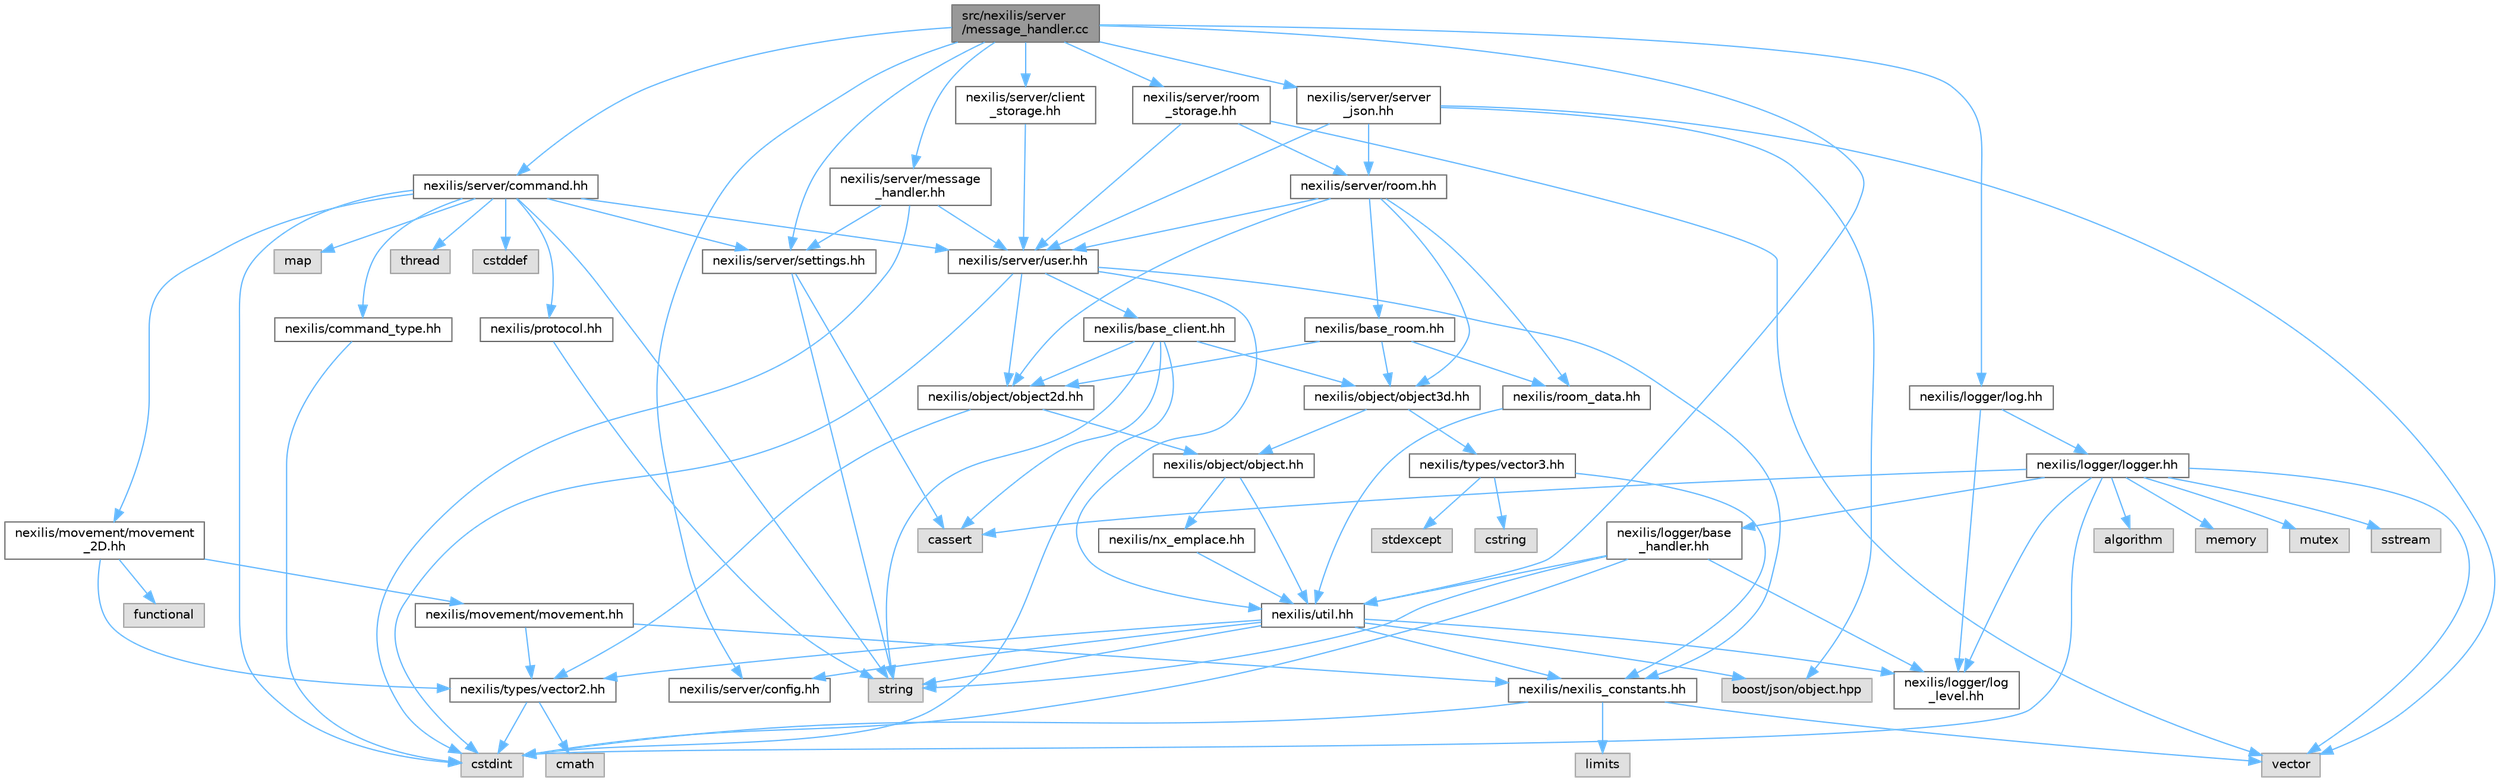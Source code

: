 digraph "src/nexilis/server/message_handler.cc"
{
 // LATEX_PDF_SIZE
  bgcolor="transparent";
  edge [fontname=Helvetica,fontsize=10,labelfontname=Helvetica,labelfontsize=10];
  node [fontname=Helvetica,fontsize=10,shape=box,height=0.2,width=0.4];
  Node1 [id="Node000001",label="src/nexilis/server\l/message_handler.cc",height=0.2,width=0.4,color="gray40", fillcolor="grey60", style="filled", fontcolor="black",tooltip=" "];
  Node1 -> Node2 [id="edge1_Node000001_Node000002",color="steelblue1",style="solid",tooltip=" "];
  Node2 [id="Node000002",label="nexilis/server/client\l_storage.hh",height=0.2,width=0.4,color="grey40", fillcolor="white", style="filled",URL="$d5/d77/client__storage_8hh.html",tooltip=" "];
  Node2 -> Node3 [id="edge2_Node000002_Node000003",color="steelblue1",style="solid",tooltip=" "];
  Node3 [id="Node000003",label="nexilis/server/user.hh",height=0.2,width=0.4,color="grey40", fillcolor="white", style="filled",URL="$d8/ddf/user_8hh.html",tooltip=" "];
  Node3 -> Node4 [id="edge3_Node000003_Node000004",color="steelblue1",style="solid",tooltip=" "];
  Node4 [id="Node000004",label="cstdint",height=0.2,width=0.4,color="grey60", fillcolor="#E0E0E0", style="filled",tooltip=" "];
  Node3 -> Node5 [id="edge4_Node000003_Node000005",color="steelblue1",style="solid",tooltip=" "];
  Node5 [id="Node000005",label="nexilis/base_client.hh",height=0.2,width=0.4,color="grey40", fillcolor="white", style="filled",URL="$d1/d89/base__client_8hh.html",tooltip=" "];
  Node5 -> Node6 [id="edge5_Node000005_Node000006",color="steelblue1",style="solid",tooltip=" "];
  Node6 [id="Node000006",label="cassert",height=0.2,width=0.4,color="grey60", fillcolor="#E0E0E0", style="filled",tooltip=" "];
  Node5 -> Node4 [id="edge6_Node000005_Node000004",color="steelblue1",style="solid",tooltip=" "];
  Node5 -> Node7 [id="edge7_Node000005_Node000007",color="steelblue1",style="solid",tooltip=" "];
  Node7 [id="Node000007",label="string",height=0.2,width=0.4,color="grey60", fillcolor="#E0E0E0", style="filled",tooltip=" "];
  Node5 -> Node8 [id="edge8_Node000005_Node000008",color="steelblue1",style="solid",tooltip=" "];
  Node8 [id="Node000008",label="nexilis/object/object2d.hh",height=0.2,width=0.4,color="grey40", fillcolor="white", style="filled",URL="$db/d6b/object2d_8hh.html",tooltip=" "];
  Node8 -> Node9 [id="edge9_Node000008_Node000009",color="steelblue1",style="solid",tooltip=" "];
  Node9 [id="Node000009",label="nexilis/object/object.hh",height=0.2,width=0.4,color="grey40", fillcolor="white", style="filled",URL="$dd/d07/object_8hh.html",tooltip=" "];
  Node9 -> Node10 [id="edge10_Node000009_Node000010",color="steelblue1",style="solid",tooltip=" "];
  Node10 [id="Node000010",label="nexilis/nx_emplace.hh",height=0.2,width=0.4,color="grey40", fillcolor="white", style="filled",URL="$de/d10/nx__emplace_8hh.html",tooltip=" "];
  Node10 -> Node11 [id="edge11_Node000010_Node000011",color="steelblue1",style="solid",tooltip=" "];
  Node11 [id="Node000011",label="nexilis/util.hh",height=0.2,width=0.4,color="grey40", fillcolor="white", style="filled",URL="$d3/d68/util_8hh.html",tooltip=" "];
  Node11 -> Node12 [id="edge12_Node000011_Node000012",color="steelblue1",style="solid",tooltip=" "];
  Node12 [id="Node000012",label="nexilis/logger/log\l_level.hh",height=0.2,width=0.4,color="grey40", fillcolor="white", style="filled",URL="$dd/dbd/log__level_8hh.html",tooltip=" "];
  Node11 -> Node13 [id="edge13_Node000011_Node000013",color="steelblue1",style="solid",tooltip=" "];
  Node13 [id="Node000013",label="nexilis/nexilis_constants.hh",height=0.2,width=0.4,color="grey40", fillcolor="white", style="filled",URL="$dd/da5/nexilis__constants_8hh.html",tooltip=" "];
  Node13 -> Node4 [id="edge14_Node000013_Node000004",color="steelblue1",style="solid",tooltip=" "];
  Node13 -> Node14 [id="edge15_Node000013_Node000014",color="steelblue1",style="solid",tooltip=" "];
  Node14 [id="Node000014",label="limits",height=0.2,width=0.4,color="grey60", fillcolor="#E0E0E0", style="filled",tooltip=" "];
  Node13 -> Node15 [id="edge16_Node000013_Node000015",color="steelblue1",style="solid",tooltip=" "];
  Node15 [id="Node000015",label="vector",height=0.2,width=0.4,color="grey60", fillcolor="#E0E0E0", style="filled",tooltip=" "];
  Node11 -> Node16 [id="edge17_Node000011_Node000016",color="steelblue1",style="solid",tooltip=" "];
  Node16 [id="Node000016",label="nexilis/server/config.hh",height=0.2,width=0.4,color="grey40", fillcolor="white", style="filled",URL="$dc/d53/config_8hh.html",tooltip=" "];
  Node11 -> Node17 [id="edge18_Node000011_Node000017",color="steelblue1",style="solid",tooltip=" "];
  Node17 [id="Node000017",label="nexilis/types/vector2.hh",height=0.2,width=0.4,color="grey40", fillcolor="white", style="filled",URL="$d1/d6b/vector2_8hh.html",tooltip=" "];
  Node17 -> Node18 [id="edge19_Node000017_Node000018",color="steelblue1",style="solid",tooltip=" "];
  Node18 [id="Node000018",label="cmath",height=0.2,width=0.4,color="grey60", fillcolor="#E0E0E0", style="filled",tooltip=" "];
  Node17 -> Node4 [id="edge20_Node000017_Node000004",color="steelblue1",style="solid",tooltip=" "];
  Node11 -> Node19 [id="edge21_Node000011_Node000019",color="steelblue1",style="solid",tooltip=" "];
  Node19 [id="Node000019",label="boost/json/object.hpp",height=0.2,width=0.4,color="grey60", fillcolor="#E0E0E0", style="filled",tooltip=" "];
  Node11 -> Node7 [id="edge22_Node000011_Node000007",color="steelblue1",style="solid",tooltip=" "];
  Node9 -> Node11 [id="edge23_Node000009_Node000011",color="steelblue1",style="solid",tooltip=" "];
  Node8 -> Node17 [id="edge24_Node000008_Node000017",color="steelblue1",style="solid",tooltip=" "];
  Node5 -> Node20 [id="edge25_Node000005_Node000020",color="steelblue1",style="solid",tooltip=" "];
  Node20 [id="Node000020",label="nexilis/object/object3d.hh",height=0.2,width=0.4,color="grey40", fillcolor="white", style="filled",URL="$d4/d63/object3d_8hh.html",tooltip=" "];
  Node20 -> Node9 [id="edge26_Node000020_Node000009",color="steelblue1",style="solid",tooltip=" "];
  Node20 -> Node21 [id="edge27_Node000020_Node000021",color="steelblue1",style="solid",tooltip=" "];
  Node21 [id="Node000021",label="nexilis/types/vector3.hh",height=0.2,width=0.4,color="grey40", fillcolor="white", style="filled",URL="$db/d36/vector3_8hh.html",tooltip=" "];
  Node21 -> Node13 [id="edge28_Node000021_Node000013",color="steelblue1",style="solid",tooltip=" "];
  Node21 -> Node22 [id="edge29_Node000021_Node000022",color="steelblue1",style="solid",tooltip=" "];
  Node22 [id="Node000022",label="cstring",height=0.2,width=0.4,color="grey60", fillcolor="#E0E0E0", style="filled",tooltip=" "];
  Node21 -> Node23 [id="edge30_Node000021_Node000023",color="steelblue1",style="solid",tooltip=" "];
  Node23 [id="Node000023",label="stdexcept",height=0.2,width=0.4,color="grey60", fillcolor="#E0E0E0", style="filled",tooltip=" "];
  Node3 -> Node13 [id="edge31_Node000003_Node000013",color="steelblue1",style="solid",tooltip=" "];
  Node3 -> Node8 [id="edge32_Node000003_Node000008",color="steelblue1",style="solid",tooltip=" "];
  Node3 -> Node11 [id="edge33_Node000003_Node000011",color="steelblue1",style="solid",tooltip=" "];
  Node1 -> Node24 [id="edge34_Node000001_Node000024",color="steelblue1",style="solid",tooltip=" "];
  Node24 [id="Node000024",label="nexilis/server/command.hh",height=0.2,width=0.4,color="grey40", fillcolor="white", style="filled",URL="$dc/d3b/command_8hh.html",tooltip=" "];
  Node24 -> Node25 [id="edge35_Node000024_Node000025",color="steelblue1",style="solid",tooltip=" "];
  Node25 [id="Node000025",label="nexilis/command_type.hh",height=0.2,width=0.4,color="grey40", fillcolor="white", style="filled",URL="$dd/dcf/command__type_8hh.html",tooltip=" "];
  Node25 -> Node4 [id="edge36_Node000025_Node000004",color="steelblue1",style="solid",tooltip=" "];
  Node24 -> Node26 [id="edge37_Node000024_Node000026",color="steelblue1",style="solid",tooltip=" "];
  Node26 [id="Node000026",label="nexilis/movement/movement\l_2D.hh",height=0.2,width=0.4,color="grey40", fillcolor="white", style="filled",URL="$d3/d92/movement__2D_8hh.html",tooltip=" "];
  Node26 -> Node27 [id="edge38_Node000026_Node000027",color="steelblue1",style="solid",tooltip=" "];
  Node27 [id="Node000027",label="nexilis/movement/movement.hh",height=0.2,width=0.4,color="grey40", fillcolor="white", style="filled",URL="$df/da3/movement_8hh.html",tooltip=" "];
  Node27 -> Node13 [id="edge39_Node000027_Node000013",color="steelblue1",style="solid",tooltip=" "];
  Node27 -> Node17 [id="edge40_Node000027_Node000017",color="steelblue1",style="solid",tooltip=" "];
  Node26 -> Node17 [id="edge41_Node000026_Node000017",color="steelblue1",style="solid",tooltip=" "];
  Node26 -> Node28 [id="edge42_Node000026_Node000028",color="steelblue1",style="solid",tooltip=" "];
  Node28 [id="Node000028",label="functional",height=0.2,width=0.4,color="grey60", fillcolor="#E0E0E0", style="filled",tooltip=" "];
  Node24 -> Node29 [id="edge43_Node000024_Node000029",color="steelblue1",style="solid",tooltip=" "];
  Node29 [id="Node000029",label="nexilis/protocol.hh",height=0.2,width=0.4,color="grey40", fillcolor="white", style="filled",URL="$d1/d2a/protocol_8hh.html",tooltip=" "];
  Node29 -> Node7 [id="edge44_Node000029_Node000007",color="steelblue1",style="solid",tooltip=" "];
  Node24 -> Node30 [id="edge45_Node000024_Node000030",color="steelblue1",style="solid",tooltip=" "];
  Node30 [id="Node000030",label="nexilis/server/settings.hh",height=0.2,width=0.4,color="grey40", fillcolor="white", style="filled",URL="$d7/df4/settings_8hh.html",tooltip=" "];
  Node30 -> Node6 [id="edge46_Node000030_Node000006",color="steelblue1",style="solid",tooltip=" "];
  Node30 -> Node7 [id="edge47_Node000030_Node000007",color="steelblue1",style="solid",tooltip=" "];
  Node24 -> Node3 [id="edge48_Node000024_Node000003",color="steelblue1",style="solid",tooltip=" "];
  Node24 -> Node31 [id="edge49_Node000024_Node000031",color="steelblue1",style="solid",tooltip=" "];
  Node31 [id="Node000031",label="cstddef",height=0.2,width=0.4,color="grey60", fillcolor="#E0E0E0", style="filled",tooltip=" "];
  Node24 -> Node4 [id="edge50_Node000024_Node000004",color="steelblue1",style="solid",tooltip=" "];
  Node24 -> Node32 [id="edge51_Node000024_Node000032",color="steelblue1",style="solid",tooltip=" "];
  Node32 [id="Node000032",label="map",height=0.2,width=0.4,color="grey60", fillcolor="#E0E0E0", style="filled",tooltip=" "];
  Node24 -> Node7 [id="edge52_Node000024_Node000007",color="steelblue1",style="solid",tooltip=" "];
  Node24 -> Node33 [id="edge53_Node000024_Node000033",color="steelblue1",style="solid",tooltip=" "];
  Node33 [id="Node000033",label="thread",height=0.2,width=0.4,color="grey60", fillcolor="#E0E0E0", style="filled",tooltip=" "];
  Node1 -> Node16 [id="edge54_Node000001_Node000016",color="steelblue1",style="solid",tooltip=" "];
  Node1 -> Node34 [id="edge55_Node000001_Node000034",color="steelblue1",style="solid",tooltip=" "];
  Node34 [id="Node000034",label="nexilis/server/message\l_handler.hh",height=0.2,width=0.4,color="grey40", fillcolor="white", style="filled",URL="$da/de8/message__handler_8hh.html",tooltip=" "];
  Node34 -> Node30 [id="edge56_Node000034_Node000030",color="steelblue1",style="solid",tooltip=" "];
  Node34 -> Node3 [id="edge57_Node000034_Node000003",color="steelblue1",style="solid",tooltip=" "];
  Node34 -> Node4 [id="edge58_Node000034_Node000004",color="steelblue1",style="solid",tooltip=" "];
  Node1 -> Node35 [id="edge59_Node000001_Node000035",color="steelblue1",style="solid",tooltip=" "];
  Node35 [id="Node000035",label="nexilis/server/room\l_storage.hh",height=0.2,width=0.4,color="grey40", fillcolor="white", style="filled",URL="$df/d11/room__storage_8hh.html",tooltip=" "];
  Node35 -> Node36 [id="edge60_Node000035_Node000036",color="steelblue1",style="solid",tooltip=" "];
  Node36 [id="Node000036",label="nexilis/server/room.hh",height=0.2,width=0.4,color="grey40", fillcolor="white", style="filled",URL="$d6/d23/room_8hh.html",tooltip=" "];
  Node36 -> Node37 [id="edge61_Node000036_Node000037",color="steelblue1",style="solid",tooltip=" "];
  Node37 [id="Node000037",label="nexilis/base_room.hh",height=0.2,width=0.4,color="grey40", fillcolor="white", style="filled",URL="$d9/ddd/base__room_8hh.html",tooltip=" "];
  Node37 -> Node8 [id="edge62_Node000037_Node000008",color="steelblue1",style="solid",tooltip=" "];
  Node37 -> Node20 [id="edge63_Node000037_Node000020",color="steelblue1",style="solid",tooltip=" "];
  Node37 -> Node38 [id="edge64_Node000037_Node000038",color="steelblue1",style="solid",tooltip=" "];
  Node38 [id="Node000038",label="nexilis/room_data.hh",height=0.2,width=0.4,color="grey40", fillcolor="white", style="filled",URL="$df/d7c/room__data_8hh.html",tooltip=" "];
  Node38 -> Node11 [id="edge65_Node000038_Node000011",color="steelblue1",style="solid",tooltip=" "];
  Node36 -> Node8 [id="edge66_Node000036_Node000008",color="steelblue1",style="solid",tooltip=" "];
  Node36 -> Node20 [id="edge67_Node000036_Node000020",color="steelblue1",style="solid",tooltip=" "];
  Node36 -> Node38 [id="edge68_Node000036_Node000038",color="steelblue1",style="solid",tooltip=" "];
  Node36 -> Node3 [id="edge69_Node000036_Node000003",color="steelblue1",style="solid",tooltip=" "];
  Node35 -> Node3 [id="edge70_Node000035_Node000003",color="steelblue1",style="solid",tooltip=" "];
  Node35 -> Node15 [id="edge71_Node000035_Node000015",color="steelblue1",style="solid",tooltip=" "];
  Node1 -> Node39 [id="edge72_Node000001_Node000039",color="steelblue1",style="solid",tooltip=" "];
  Node39 [id="Node000039",label="nexilis/server/server\l_json.hh",height=0.2,width=0.4,color="grey40", fillcolor="white", style="filled",URL="$d8/db7/server__json_8hh.html",tooltip=" "];
  Node39 -> Node36 [id="edge73_Node000039_Node000036",color="steelblue1",style="solid",tooltip=" "];
  Node39 -> Node3 [id="edge74_Node000039_Node000003",color="steelblue1",style="solid",tooltip=" "];
  Node39 -> Node19 [id="edge75_Node000039_Node000019",color="steelblue1",style="solid",tooltip=" "];
  Node39 -> Node15 [id="edge76_Node000039_Node000015",color="steelblue1",style="solid",tooltip=" "];
  Node1 -> Node30 [id="edge77_Node000001_Node000030",color="steelblue1",style="solid",tooltip=" "];
  Node1 -> Node40 [id="edge78_Node000001_Node000040",color="steelblue1",style="solid",tooltip=" "];
  Node40 [id="Node000040",label="nexilis/logger/log.hh",height=0.2,width=0.4,color="grey40", fillcolor="white", style="filled",URL="$d3/de3/log_8hh.html",tooltip=" "];
  Node40 -> Node12 [id="edge79_Node000040_Node000012",color="steelblue1",style="solid",tooltip=" "];
  Node40 -> Node41 [id="edge80_Node000040_Node000041",color="steelblue1",style="solid",tooltip=" "];
  Node41 [id="Node000041",label="nexilis/logger/logger.hh",height=0.2,width=0.4,color="grey40", fillcolor="white", style="filled",URL="$d5/dc3/logger_8hh.html",tooltip=" "];
  Node41 -> Node42 [id="edge81_Node000041_Node000042",color="steelblue1",style="solid",tooltip=" "];
  Node42 [id="Node000042",label="nexilis/logger/base\l_handler.hh",height=0.2,width=0.4,color="grey40", fillcolor="white", style="filled",URL="$d5/d5a/base__handler_8hh.html",tooltip=" "];
  Node42 -> Node12 [id="edge82_Node000042_Node000012",color="steelblue1",style="solid",tooltip=" "];
  Node42 -> Node11 [id="edge83_Node000042_Node000011",color="steelblue1",style="solid",tooltip=" "];
  Node42 -> Node4 [id="edge84_Node000042_Node000004",color="steelblue1",style="solid",tooltip=" "];
  Node42 -> Node7 [id="edge85_Node000042_Node000007",color="steelblue1",style="solid",tooltip=" "];
  Node41 -> Node12 [id="edge86_Node000041_Node000012",color="steelblue1",style="solid",tooltip=" "];
  Node41 -> Node43 [id="edge87_Node000041_Node000043",color="steelblue1",style="solid",tooltip=" "];
  Node43 [id="Node000043",label="algorithm",height=0.2,width=0.4,color="grey60", fillcolor="#E0E0E0", style="filled",tooltip=" "];
  Node41 -> Node6 [id="edge88_Node000041_Node000006",color="steelblue1",style="solid",tooltip=" "];
  Node41 -> Node4 [id="edge89_Node000041_Node000004",color="steelblue1",style="solid",tooltip=" "];
  Node41 -> Node44 [id="edge90_Node000041_Node000044",color="steelblue1",style="solid",tooltip=" "];
  Node44 [id="Node000044",label="memory",height=0.2,width=0.4,color="grey60", fillcolor="#E0E0E0", style="filled",tooltip=" "];
  Node41 -> Node45 [id="edge91_Node000041_Node000045",color="steelblue1",style="solid",tooltip=" "];
  Node45 [id="Node000045",label="mutex",height=0.2,width=0.4,color="grey60", fillcolor="#E0E0E0", style="filled",tooltip=" "];
  Node41 -> Node46 [id="edge92_Node000041_Node000046",color="steelblue1",style="solid",tooltip=" "];
  Node46 [id="Node000046",label="sstream",height=0.2,width=0.4,color="grey60", fillcolor="#E0E0E0", style="filled",tooltip=" "];
  Node41 -> Node15 [id="edge93_Node000041_Node000015",color="steelblue1",style="solid",tooltip=" "];
  Node1 -> Node11 [id="edge94_Node000001_Node000011",color="steelblue1",style="solid",tooltip=" "];
}

